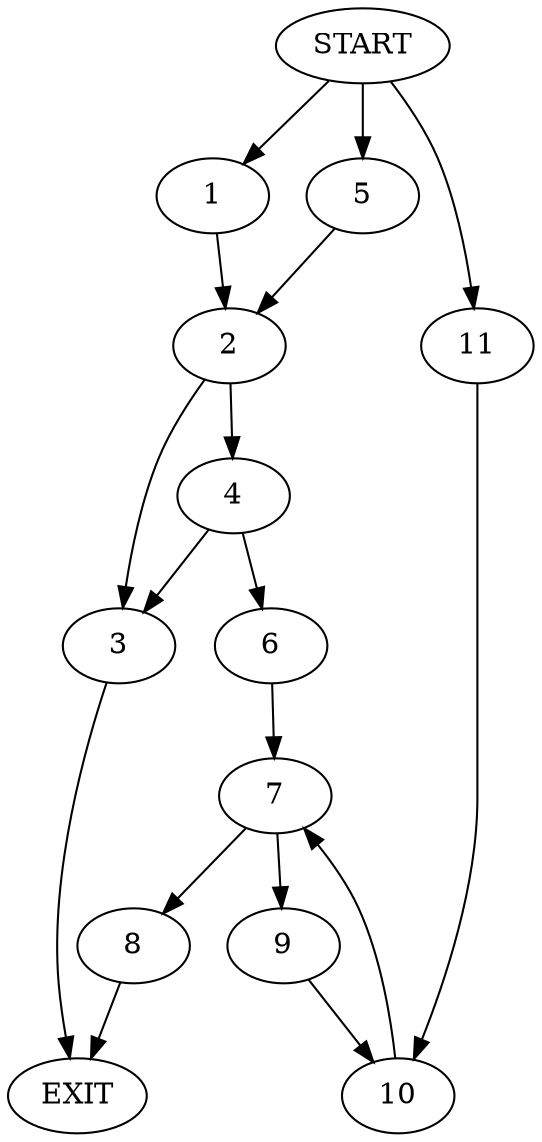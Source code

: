 digraph {
0 [label="START"]
12 [label="EXIT"]
0 -> 1
1 -> 2
2 -> 3
2 -> 4
0 -> 5
5 -> 2
3 -> 12
4 -> 3
4 -> 6
6 -> 7
7 -> 8
7 -> 9
9 -> 10
8 -> 12
10 -> 7
0 -> 11
11 -> 10
}
